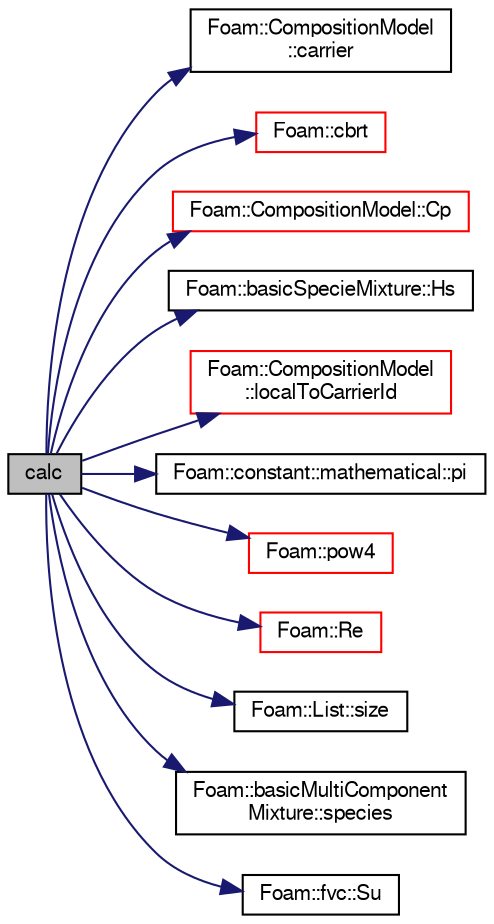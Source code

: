 digraph "calc"
{
  bgcolor="transparent";
  edge [fontname="FreeSans",fontsize="10",labelfontname="FreeSans",labelfontsize="10"];
  node [fontname="FreeSans",fontsize="10",shape=record];
  rankdir="LR";
  Node1 [label="calc",height=0.2,width=0.4,color="black", fillcolor="grey75", style="filled" fontcolor="black"];
  Node1 -> Node2 [color="midnightblue",fontsize="10",style="solid",fontname="FreeSans"];
  Node2 [label="Foam::CompositionModel\l::carrier",height=0.2,width=0.4,color="black",URL="$a00321.html#ad09148d289e10bb0f0264a4623d3822b",tooltip="Return the carrier components (wrapper function) "];
  Node1 -> Node3 [color="midnightblue",fontsize="10",style="solid",fontname="FreeSans"];
  Node3 [label="Foam::cbrt",height=0.2,width=0.4,color="red",URL="$a10237.html#aca0b7feea326c0e1e9e04078a319d019"];
  Node1 -> Node4 [color="midnightblue",fontsize="10",style="solid",fontname="FreeSans"];
  Node4 [label="Foam::CompositionModel::Cp",height=0.2,width=0.4,color="red",URL="$a00321.html#a3063f4507c05978b5d0b2ac54b5438b1",tooltip="Return specific heat caoacity for the phase phaseI. "];
  Node1 -> Node5 [color="midnightblue",fontsize="10",style="solid",fontname="FreeSans"];
  Node5 [label="Foam::basicSpecieMixture::Hs",height=0.2,width=0.4,color="black",URL="$a00108.html#a068a5582fcb0c5909370ec4d1ebd1a11",tooltip="Sensible enthalpy [J/kg]. "];
  Node1 -> Node6 [color="midnightblue",fontsize="10",style="solid",fontname="FreeSans"];
  Node6 [label="Foam::CompositionModel\l::localToCarrierId",height=0.2,width=0.4,color="red",URL="$a00321.html#a10018cadde2cb831b9a23ea65cbe126c",tooltip="Return carrier id of component given local id. "];
  Node1 -> Node7 [color="midnightblue",fontsize="10",style="solid",fontname="FreeSans"];
  Node7 [label="Foam::constant::mathematical::pi",height=0.2,width=0.4,color="black",URL="$a10249.html#a731b8788a4c01586c35266c7ca4fed04"];
  Node1 -> Node8 [color="midnightblue",fontsize="10",style="solid",fontname="FreeSans"];
  Node8 [label="Foam::pow4",height=0.2,width=0.4,color="red",URL="$a10237.html#aa0ae321d4861170e35fbb938636a4f40"];
  Node1 -> Node9 [color="midnightblue",fontsize="10",style="solid",fontname="FreeSans"];
  Node9 [label="Foam::Re",height=0.2,width=0.4,color="red",URL="$a10237.html#affa366970bcbe0f7ccf7c85557a3e12b"];
  Node1 -> Node10 [color="midnightblue",fontsize="10",style="solid",fontname="FreeSans"];
  Node10 [label="Foam::List::size",height=0.2,width=0.4,color="black",URL="$a01325.html#a8a5f6fa29bd4b500caf186f60245b384",tooltip="Override size to be inconsistent with allocated storage. "];
  Node1 -> Node11 [color="midnightblue",fontsize="10",style="solid",fontname="FreeSans"];
  Node11 [label="Foam::basicMultiComponent\lMixture::species",height=0.2,width=0.4,color="black",URL="$a00102.html#ac3684786b3929e4b59bca4087f9f4609",tooltip="Return the table of species. "];
  Node1 -> Node12 [color="midnightblue",fontsize="10",style="solid",fontname="FreeSans"];
  Node12 [label="Foam::fvc::Su",height=0.2,width=0.4,color="black",URL="$a10271.html#ac92e296062b7b025a96b82351c1d9b89"];
}

